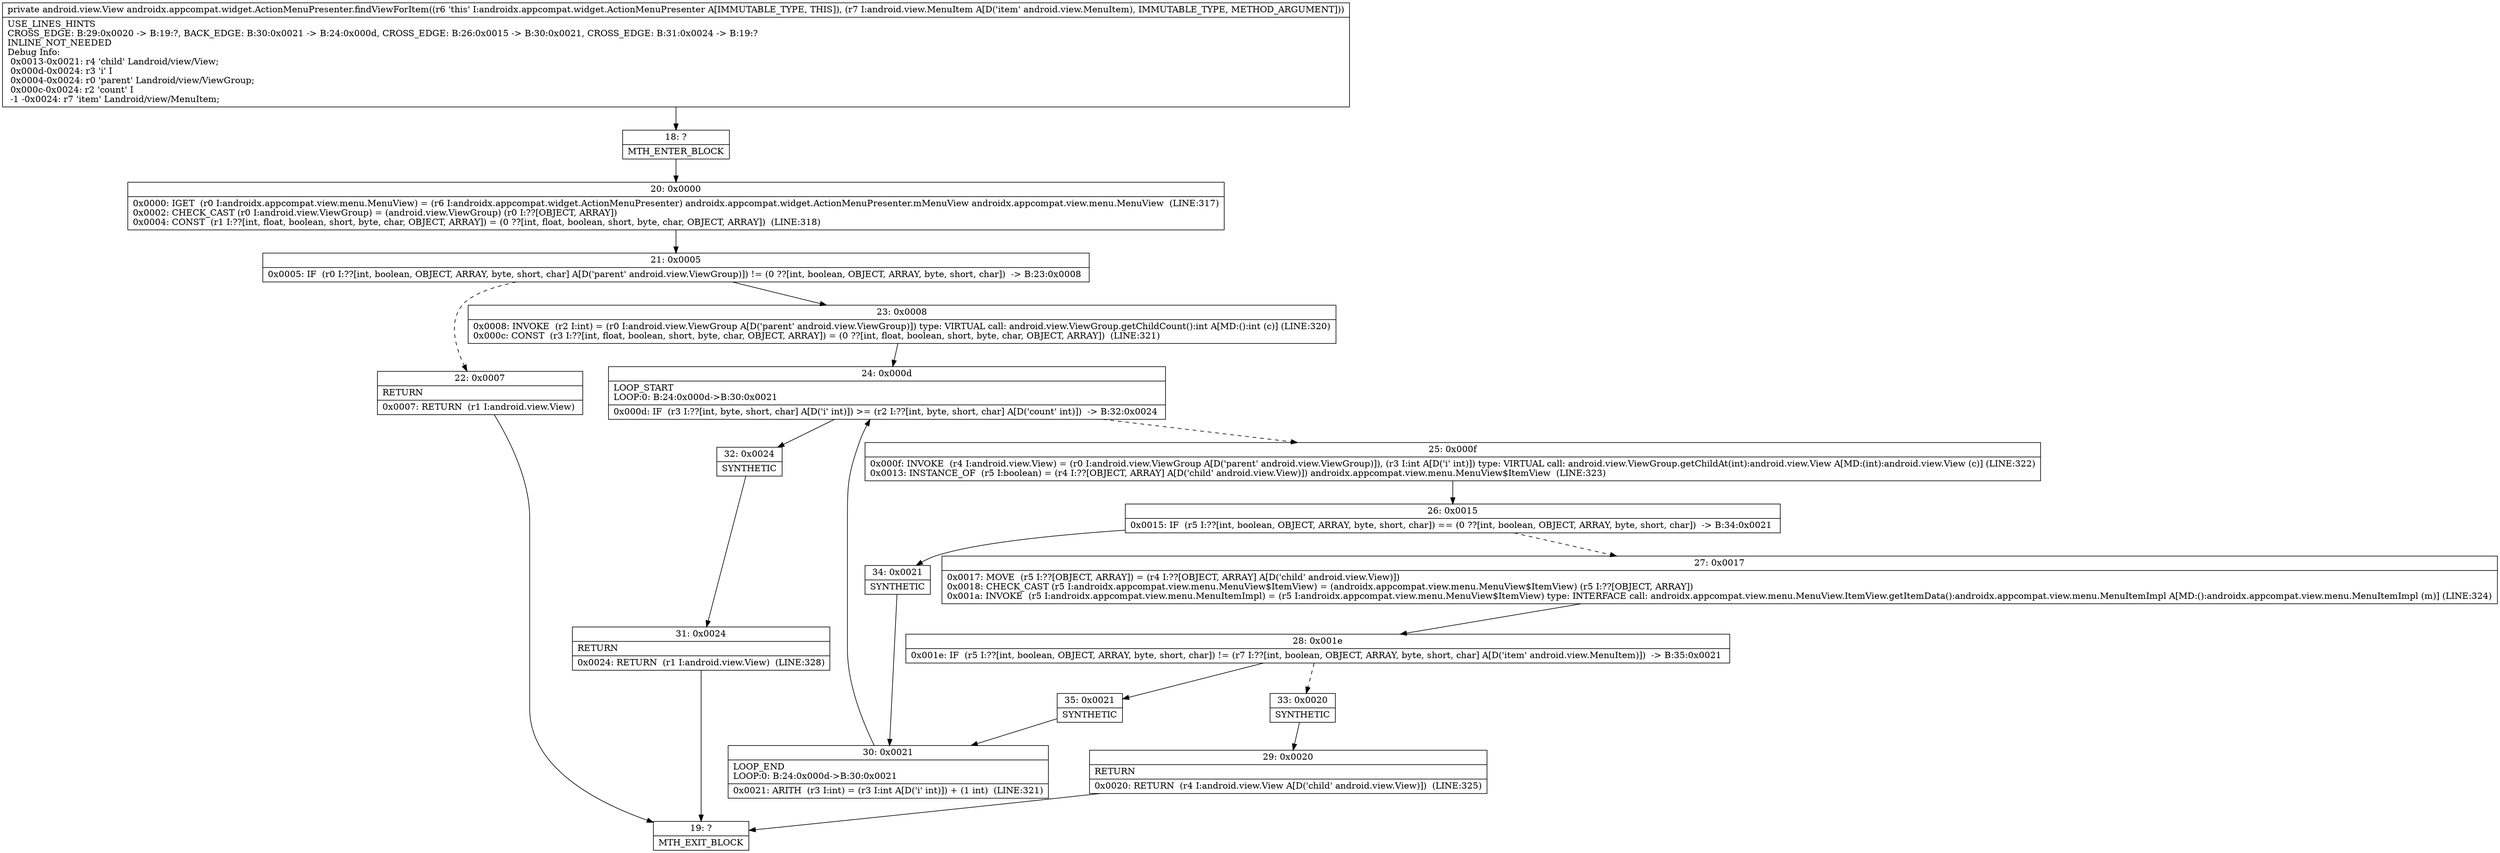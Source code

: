 digraph "CFG forandroidx.appcompat.widget.ActionMenuPresenter.findViewForItem(Landroid\/view\/MenuItem;)Landroid\/view\/View;" {
Node_18 [shape=record,label="{18\:\ ?|MTH_ENTER_BLOCK\l}"];
Node_20 [shape=record,label="{20\:\ 0x0000|0x0000: IGET  (r0 I:androidx.appcompat.view.menu.MenuView) = (r6 I:androidx.appcompat.widget.ActionMenuPresenter) androidx.appcompat.widget.ActionMenuPresenter.mMenuView androidx.appcompat.view.menu.MenuView  (LINE:317)\l0x0002: CHECK_CAST (r0 I:android.view.ViewGroup) = (android.view.ViewGroup) (r0 I:??[OBJECT, ARRAY]) \l0x0004: CONST  (r1 I:??[int, float, boolean, short, byte, char, OBJECT, ARRAY]) = (0 ??[int, float, boolean, short, byte, char, OBJECT, ARRAY])  (LINE:318)\l}"];
Node_21 [shape=record,label="{21\:\ 0x0005|0x0005: IF  (r0 I:??[int, boolean, OBJECT, ARRAY, byte, short, char] A[D('parent' android.view.ViewGroup)]) != (0 ??[int, boolean, OBJECT, ARRAY, byte, short, char])  \-\> B:23:0x0008 \l}"];
Node_22 [shape=record,label="{22\:\ 0x0007|RETURN\l|0x0007: RETURN  (r1 I:android.view.View) \l}"];
Node_19 [shape=record,label="{19\:\ ?|MTH_EXIT_BLOCK\l}"];
Node_23 [shape=record,label="{23\:\ 0x0008|0x0008: INVOKE  (r2 I:int) = (r0 I:android.view.ViewGroup A[D('parent' android.view.ViewGroup)]) type: VIRTUAL call: android.view.ViewGroup.getChildCount():int A[MD:():int (c)] (LINE:320)\l0x000c: CONST  (r3 I:??[int, float, boolean, short, byte, char, OBJECT, ARRAY]) = (0 ??[int, float, boolean, short, byte, char, OBJECT, ARRAY])  (LINE:321)\l}"];
Node_24 [shape=record,label="{24\:\ 0x000d|LOOP_START\lLOOP:0: B:24:0x000d\-\>B:30:0x0021\l|0x000d: IF  (r3 I:??[int, byte, short, char] A[D('i' int)]) \>= (r2 I:??[int, byte, short, char] A[D('count' int)])  \-\> B:32:0x0024 \l}"];
Node_25 [shape=record,label="{25\:\ 0x000f|0x000f: INVOKE  (r4 I:android.view.View) = (r0 I:android.view.ViewGroup A[D('parent' android.view.ViewGroup)]), (r3 I:int A[D('i' int)]) type: VIRTUAL call: android.view.ViewGroup.getChildAt(int):android.view.View A[MD:(int):android.view.View (c)] (LINE:322)\l0x0013: INSTANCE_OF  (r5 I:boolean) = (r4 I:??[OBJECT, ARRAY] A[D('child' android.view.View)]) androidx.appcompat.view.menu.MenuView$ItemView  (LINE:323)\l}"];
Node_26 [shape=record,label="{26\:\ 0x0015|0x0015: IF  (r5 I:??[int, boolean, OBJECT, ARRAY, byte, short, char]) == (0 ??[int, boolean, OBJECT, ARRAY, byte, short, char])  \-\> B:34:0x0021 \l}"];
Node_27 [shape=record,label="{27\:\ 0x0017|0x0017: MOVE  (r5 I:??[OBJECT, ARRAY]) = (r4 I:??[OBJECT, ARRAY] A[D('child' android.view.View)]) \l0x0018: CHECK_CAST (r5 I:androidx.appcompat.view.menu.MenuView$ItemView) = (androidx.appcompat.view.menu.MenuView$ItemView) (r5 I:??[OBJECT, ARRAY]) \l0x001a: INVOKE  (r5 I:androidx.appcompat.view.menu.MenuItemImpl) = (r5 I:androidx.appcompat.view.menu.MenuView$ItemView) type: INTERFACE call: androidx.appcompat.view.menu.MenuView.ItemView.getItemData():androidx.appcompat.view.menu.MenuItemImpl A[MD:():androidx.appcompat.view.menu.MenuItemImpl (m)] (LINE:324)\l}"];
Node_28 [shape=record,label="{28\:\ 0x001e|0x001e: IF  (r5 I:??[int, boolean, OBJECT, ARRAY, byte, short, char]) != (r7 I:??[int, boolean, OBJECT, ARRAY, byte, short, char] A[D('item' android.view.MenuItem)])  \-\> B:35:0x0021 \l}"];
Node_33 [shape=record,label="{33\:\ 0x0020|SYNTHETIC\l}"];
Node_29 [shape=record,label="{29\:\ 0x0020|RETURN\l|0x0020: RETURN  (r4 I:android.view.View A[D('child' android.view.View)])  (LINE:325)\l}"];
Node_35 [shape=record,label="{35\:\ 0x0021|SYNTHETIC\l}"];
Node_30 [shape=record,label="{30\:\ 0x0021|LOOP_END\lLOOP:0: B:24:0x000d\-\>B:30:0x0021\l|0x0021: ARITH  (r3 I:int) = (r3 I:int A[D('i' int)]) + (1 int)  (LINE:321)\l}"];
Node_34 [shape=record,label="{34\:\ 0x0021|SYNTHETIC\l}"];
Node_32 [shape=record,label="{32\:\ 0x0024|SYNTHETIC\l}"];
Node_31 [shape=record,label="{31\:\ 0x0024|RETURN\l|0x0024: RETURN  (r1 I:android.view.View)  (LINE:328)\l}"];
MethodNode[shape=record,label="{private android.view.View androidx.appcompat.widget.ActionMenuPresenter.findViewForItem((r6 'this' I:androidx.appcompat.widget.ActionMenuPresenter A[IMMUTABLE_TYPE, THIS]), (r7 I:android.view.MenuItem A[D('item' android.view.MenuItem), IMMUTABLE_TYPE, METHOD_ARGUMENT]))  | USE_LINES_HINTS\lCROSS_EDGE: B:29:0x0020 \-\> B:19:?, BACK_EDGE: B:30:0x0021 \-\> B:24:0x000d, CROSS_EDGE: B:26:0x0015 \-\> B:30:0x0021, CROSS_EDGE: B:31:0x0024 \-\> B:19:?\lINLINE_NOT_NEEDED\lDebug Info:\l  0x0013\-0x0021: r4 'child' Landroid\/view\/View;\l  0x000d\-0x0024: r3 'i' I\l  0x0004\-0x0024: r0 'parent' Landroid\/view\/ViewGroup;\l  0x000c\-0x0024: r2 'count' I\l  \-1 \-0x0024: r7 'item' Landroid\/view\/MenuItem;\l}"];
MethodNode -> Node_18;Node_18 -> Node_20;
Node_20 -> Node_21;
Node_21 -> Node_22[style=dashed];
Node_21 -> Node_23;
Node_22 -> Node_19;
Node_23 -> Node_24;
Node_24 -> Node_25[style=dashed];
Node_24 -> Node_32;
Node_25 -> Node_26;
Node_26 -> Node_27[style=dashed];
Node_26 -> Node_34;
Node_27 -> Node_28;
Node_28 -> Node_33[style=dashed];
Node_28 -> Node_35;
Node_33 -> Node_29;
Node_29 -> Node_19;
Node_35 -> Node_30;
Node_30 -> Node_24;
Node_34 -> Node_30;
Node_32 -> Node_31;
Node_31 -> Node_19;
}

